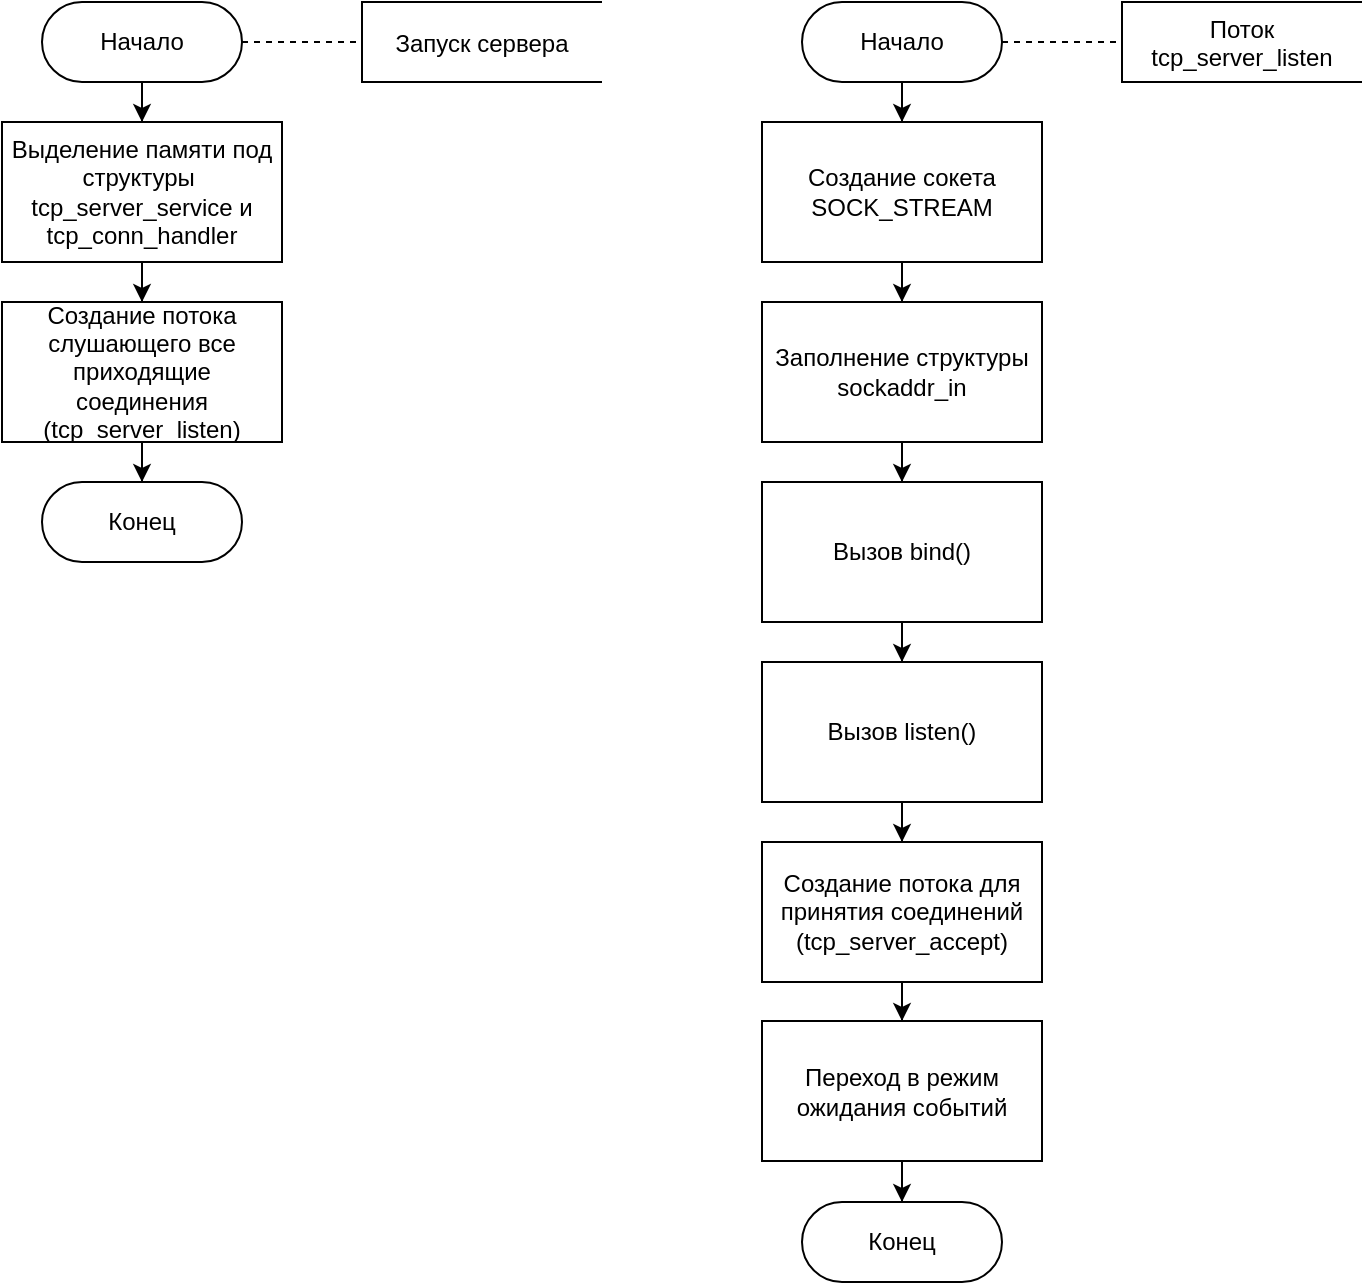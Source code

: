 <mxfile version="20.7.4"><diagram id="JbxKNDOd910hloXeJoQV" name="Страница 1"><mxGraphModel dx="1192" dy="754" grid="1" gridSize="10" guides="1" tooltips="1" connect="1" arrows="1" fold="1" page="1" pageScale="1" pageWidth="827" pageHeight="1169" math="0" shadow="0"><root><mxCell id="0"/><mxCell id="1" parent="0"/><mxCell id="U_F7bTSzXyslX43CZks8-4" style="edgeStyle=orthogonalEdgeStyle;rounded=0;orthogonalLoop=1;jettySize=auto;html=1;entryX=0.5;entryY=0;entryDx=0;entryDy=0;" parent="1" source="U_F7bTSzXyslX43CZks8-1" target="U_F7bTSzXyslX43CZks8-3" edge="1"><mxGeometry relative="1" as="geometry"/></mxCell><mxCell id="U_F7bTSzXyslX43CZks8-27" style="edgeStyle=orthogonalEdgeStyle;rounded=0;orthogonalLoop=1;jettySize=auto;html=1;entryX=0;entryY=0.5;entryDx=0;entryDy=0;entryPerimeter=0;endArrow=none;fontSize=16;dashed=1;endFill=0;" parent="1" source="U_F7bTSzXyslX43CZks8-1" target="U_F7bTSzXyslX43CZks8-15" edge="1"><mxGeometry relative="1" as="geometry"/></mxCell><mxCell id="U_F7bTSzXyslX43CZks8-1" value="&lt;div&gt;Начало&lt;/div&gt;" style="rounded=1;whiteSpace=wrap;html=1;arcSize=50;" parent="1" vertex="1"><mxGeometry x="60" y="40" width="100" height="40" as="geometry"/></mxCell><mxCell id="U_F7bTSzXyslX43CZks8-6" style="edgeStyle=orthogonalEdgeStyle;rounded=0;orthogonalLoop=1;jettySize=auto;html=1;" parent="1" source="U_F7bTSzXyslX43CZks8-3" target="U_F7bTSzXyslX43CZks8-5" edge="1"><mxGeometry relative="1" as="geometry"/></mxCell><mxCell id="U_F7bTSzXyslX43CZks8-3" value="Выделение памяти под структуры&amp;nbsp; tcp_server_service и tcp_conn_handler" style="rounded=0;whiteSpace=wrap;html=1;" parent="1" vertex="1"><mxGeometry x="40" y="100" width="140" height="70" as="geometry"/></mxCell><mxCell id="U_F7bTSzXyslX43CZks8-8" style="edgeStyle=orthogonalEdgeStyle;rounded=0;orthogonalLoop=1;jettySize=auto;html=1;entryX=0.5;entryY=0;entryDx=0;entryDy=0;" parent="1" source="U_F7bTSzXyslX43CZks8-5" target="U_F7bTSzXyslX43CZks8-7" edge="1"><mxGeometry relative="1" as="geometry"/></mxCell><mxCell id="U_F7bTSzXyslX43CZks8-5" value="Создание потока слушающего все приходящие соединения (tcp_server_listen)" style="rounded=0;whiteSpace=wrap;html=1;" parent="1" vertex="1"><mxGeometry x="40" y="190" width="140" height="70" as="geometry"/></mxCell><mxCell id="U_F7bTSzXyslX43CZks8-7" value="Конец" style="rounded=1;whiteSpace=wrap;html=1;arcSize=50;" parent="1" vertex="1"><mxGeometry x="60" y="280" width="100" height="40" as="geometry"/></mxCell><mxCell id="U_F7bTSzXyslX43CZks8-9" style="edgeStyle=orthogonalEdgeStyle;rounded=0;orthogonalLoop=1;jettySize=auto;html=1;entryX=0.5;entryY=0;entryDx=0;entryDy=0;" parent="1" source="U_F7bTSzXyslX43CZks8-10" target="U_F7bTSzXyslX43CZks8-12" edge="1"><mxGeometry relative="1" as="geometry"/></mxCell><mxCell id="U_F7bTSzXyslX43CZks8-32" style="edgeStyle=orthogonalEdgeStyle;rounded=0;orthogonalLoop=1;jettySize=auto;html=1;entryX=0;entryY=0.5;entryDx=0;entryDy=0;entryPerimeter=0;endArrow=none;fontSize=16;dashed=1;endFill=0;" parent="1" source="U_F7bTSzXyslX43CZks8-10" target="U_F7bTSzXyslX43CZks8-31" edge="1"><mxGeometry relative="1" as="geometry"/></mxCell><mxCell id="U_F7bTSzXyslX43CZks8-10" value="&lt;div&gt;Начало&lt;/div&gt;" style="rounded=1;whiteSpace=wrap;html=1;arcSize=50;" parent="1" vertex="1"><mxGeometry x="440" y="40" width="100" height="40" as="geometry"/></mxCell><mxCell id="U_F7bTSzXyslX43CZks8-11" style="edgeStyle=orthogonalEdgeStyle;rounded=0;orthogonalLoop=1;jettySize=auto;html=1;" parent="1" source="U_F7bTSzXyslX43CZks8-12" target="U_F7bTSzXyslX43CZks8-13" edge="1"><mxGeometry relative="1" as="geometry"/></mxCell><mxCell id="U_F7bTSzXyslX43CZks8-12" value="Создание сокета SOCK_STREAM" style="rounded=0;whiteSpace=wrap;html=1;" parent="1" vertex="1"><mxGeometry x="420" y="100" width="140" height="70" as="geometry"/></mxCell><mxCell id="U_F7bTSzXyslX43CZks8-35" style="edgeStyle=orthogonalEdgeStyle;rounded=0;orthogonalLoop=1;jettySize=auto;html=1;entryX=0.5;entryY=0;entryDx=0;entryDy=0;" parent="1" source="U_F7bTSzXyslX43CZks8-13" target="U_F7bTSzXyslX43CZks8-34" edge="1"><mxGeometry relative="1" as="geometry"/></mxCell><mxCell id="U_F7bTSzXyslX43CZks8-13" value="&lt;div&gt;Заполнение структуры sockaddr_in&lt;br&gt;&lt;/div&gt;" style="rounded=0;whiteSpace=wrap;html=1;" parent="1" vertex="1"><mxGeometry x="420" y="190" width="140" height="70" as="geometry"/></mxCell><mxCell id="U_F7bTSzXyslX43CZks8-15" value="Запуск сервера" style="graphMlID=n30;gradientDirection=east;shape=mxgraph.flowchart.annotation_1;fillColor=#ffffff;gradientColor=#ffffff;strokeColor=#000000;strokeWidth=1.0" parent="1" vertex="1"><mxGeometry x="220" y="40" width="120" height="40" as="geometry"/></mxCell><mxCell id="U_F7bTSzXyslX43CZks8-31" value="Поток&#xA;tcp_server_listen" style="graphMlID=n30;gradientDirection=east;shape=mxgraph.flowchart.annotation_1;fillColor=#ffffff;gradientColor=#ffffff;strokeColor=#000000;strokeWidth=1.0" parent="1" vertex="1"><mxGeometry x="600" y="40" width="120" height="40" as="geometry"/></mxCell><mxCell id="U_F7bTSzXyslX43CZks8-37" style="edgeStyle=orthogonalEdgeStyle;rounded=0;orthogonalLoop=1;jettySize=auto;html=1;" parent="1" source="U_F7bTSzXyslX43CZks8-34" target="U_F7bTSzXyslX43CZks8-36" edge="1"><mxGeometry relative="1" as="geometry"/></mxCell><mxCell id="U_F7bTSzXyslX43CZks8-34" value="Вызов bind()" style="rounded=0;whiteSpace=wrap;html=1;" parent="1" vertex="1"><mxGeometry x="420" y="280" width="140" height="70" as="geometry"/></mxCell><mxCell id="U_F7bTSzXyslX43CZks8-39" style="edgeStyle=orthogonalEdgeStyle;rounded=0;orthogonalLoop=1;jettySize=auto;html=1;" parent="1" source="U_F7bTSzXyslX43CZks8-36" target="U_F7bTSzXyslX43CZks8-38" edge="1"><mxGeometry relative="1" as="geometry"/></mxCell><mxCell id="U_F7bTSzXyslX43CZks8-36" value="Вызов listen()" style="rounded=0;whiteSpace=wrap;html=1;" parent="1" vertex="1"><mxGeometry x="420" y="370" width="140" height="70" as="geometry"/></mxCell><mxCell id="U_F7bTSzXyslX43CZks8-41" style="edgeStyle=orthogonalEdgeStyle;rounded=0;orthogonalLoop=1;jettySize=auto;html=1;" parent="1" source="U_F7bTSzXyslX43CZks8-38" target="U_F7bTSzXyslX43CZks8-40" edge="1"><mxGeometry relative="1" as="geometry"/></mxCell><mxCell id="U_F7bTSzXyslX43CZks8-38" value="Создание потока для принятия соединений (tcp_server_accept)" style="rounded=0;whiteSpace=wrap;html=1;" parent="1" vertex="1"><mxGeometry x="420" y="460" width="140" height="70" as="geometry"/></mxCell><mxCell id="U_F7bTSzXyslX43CZks8-44" style="edgeStyle=orthogonalEdgeStyle;rounded=0;orthogonalLoop=1;jettySize=auto;html=1;" parent="1" source="U_F7bTSzXyslX43CZks8-40" target="U_F7bTSzXyslX43CZks8-43" edge="1"><mxGeometry relative="1" as="geometry"/></mxCell><mxCell id="U_F7bTSzXyslX43CZks8-40" value="Переход в режим ожидания событий" style="rounded=0;whiteSpace=wrap;html=1;" parent="1" vertex="1"><mxGeometry x="420" y="549.5" width="140" height="70" as="geometry"/></mxCell><mxCell id="U_F7bTSzXyslX43CZks8-43" value="Конец" style="rounded=1;whiteSpace=wrap;html=1;arcSize=50;" parent="1" vertex="1"><mxGeometry x="440" y="640" width="100" height="40" as="geometry"/></mxCell></root></mxGraphModel></diagram></mxfile>